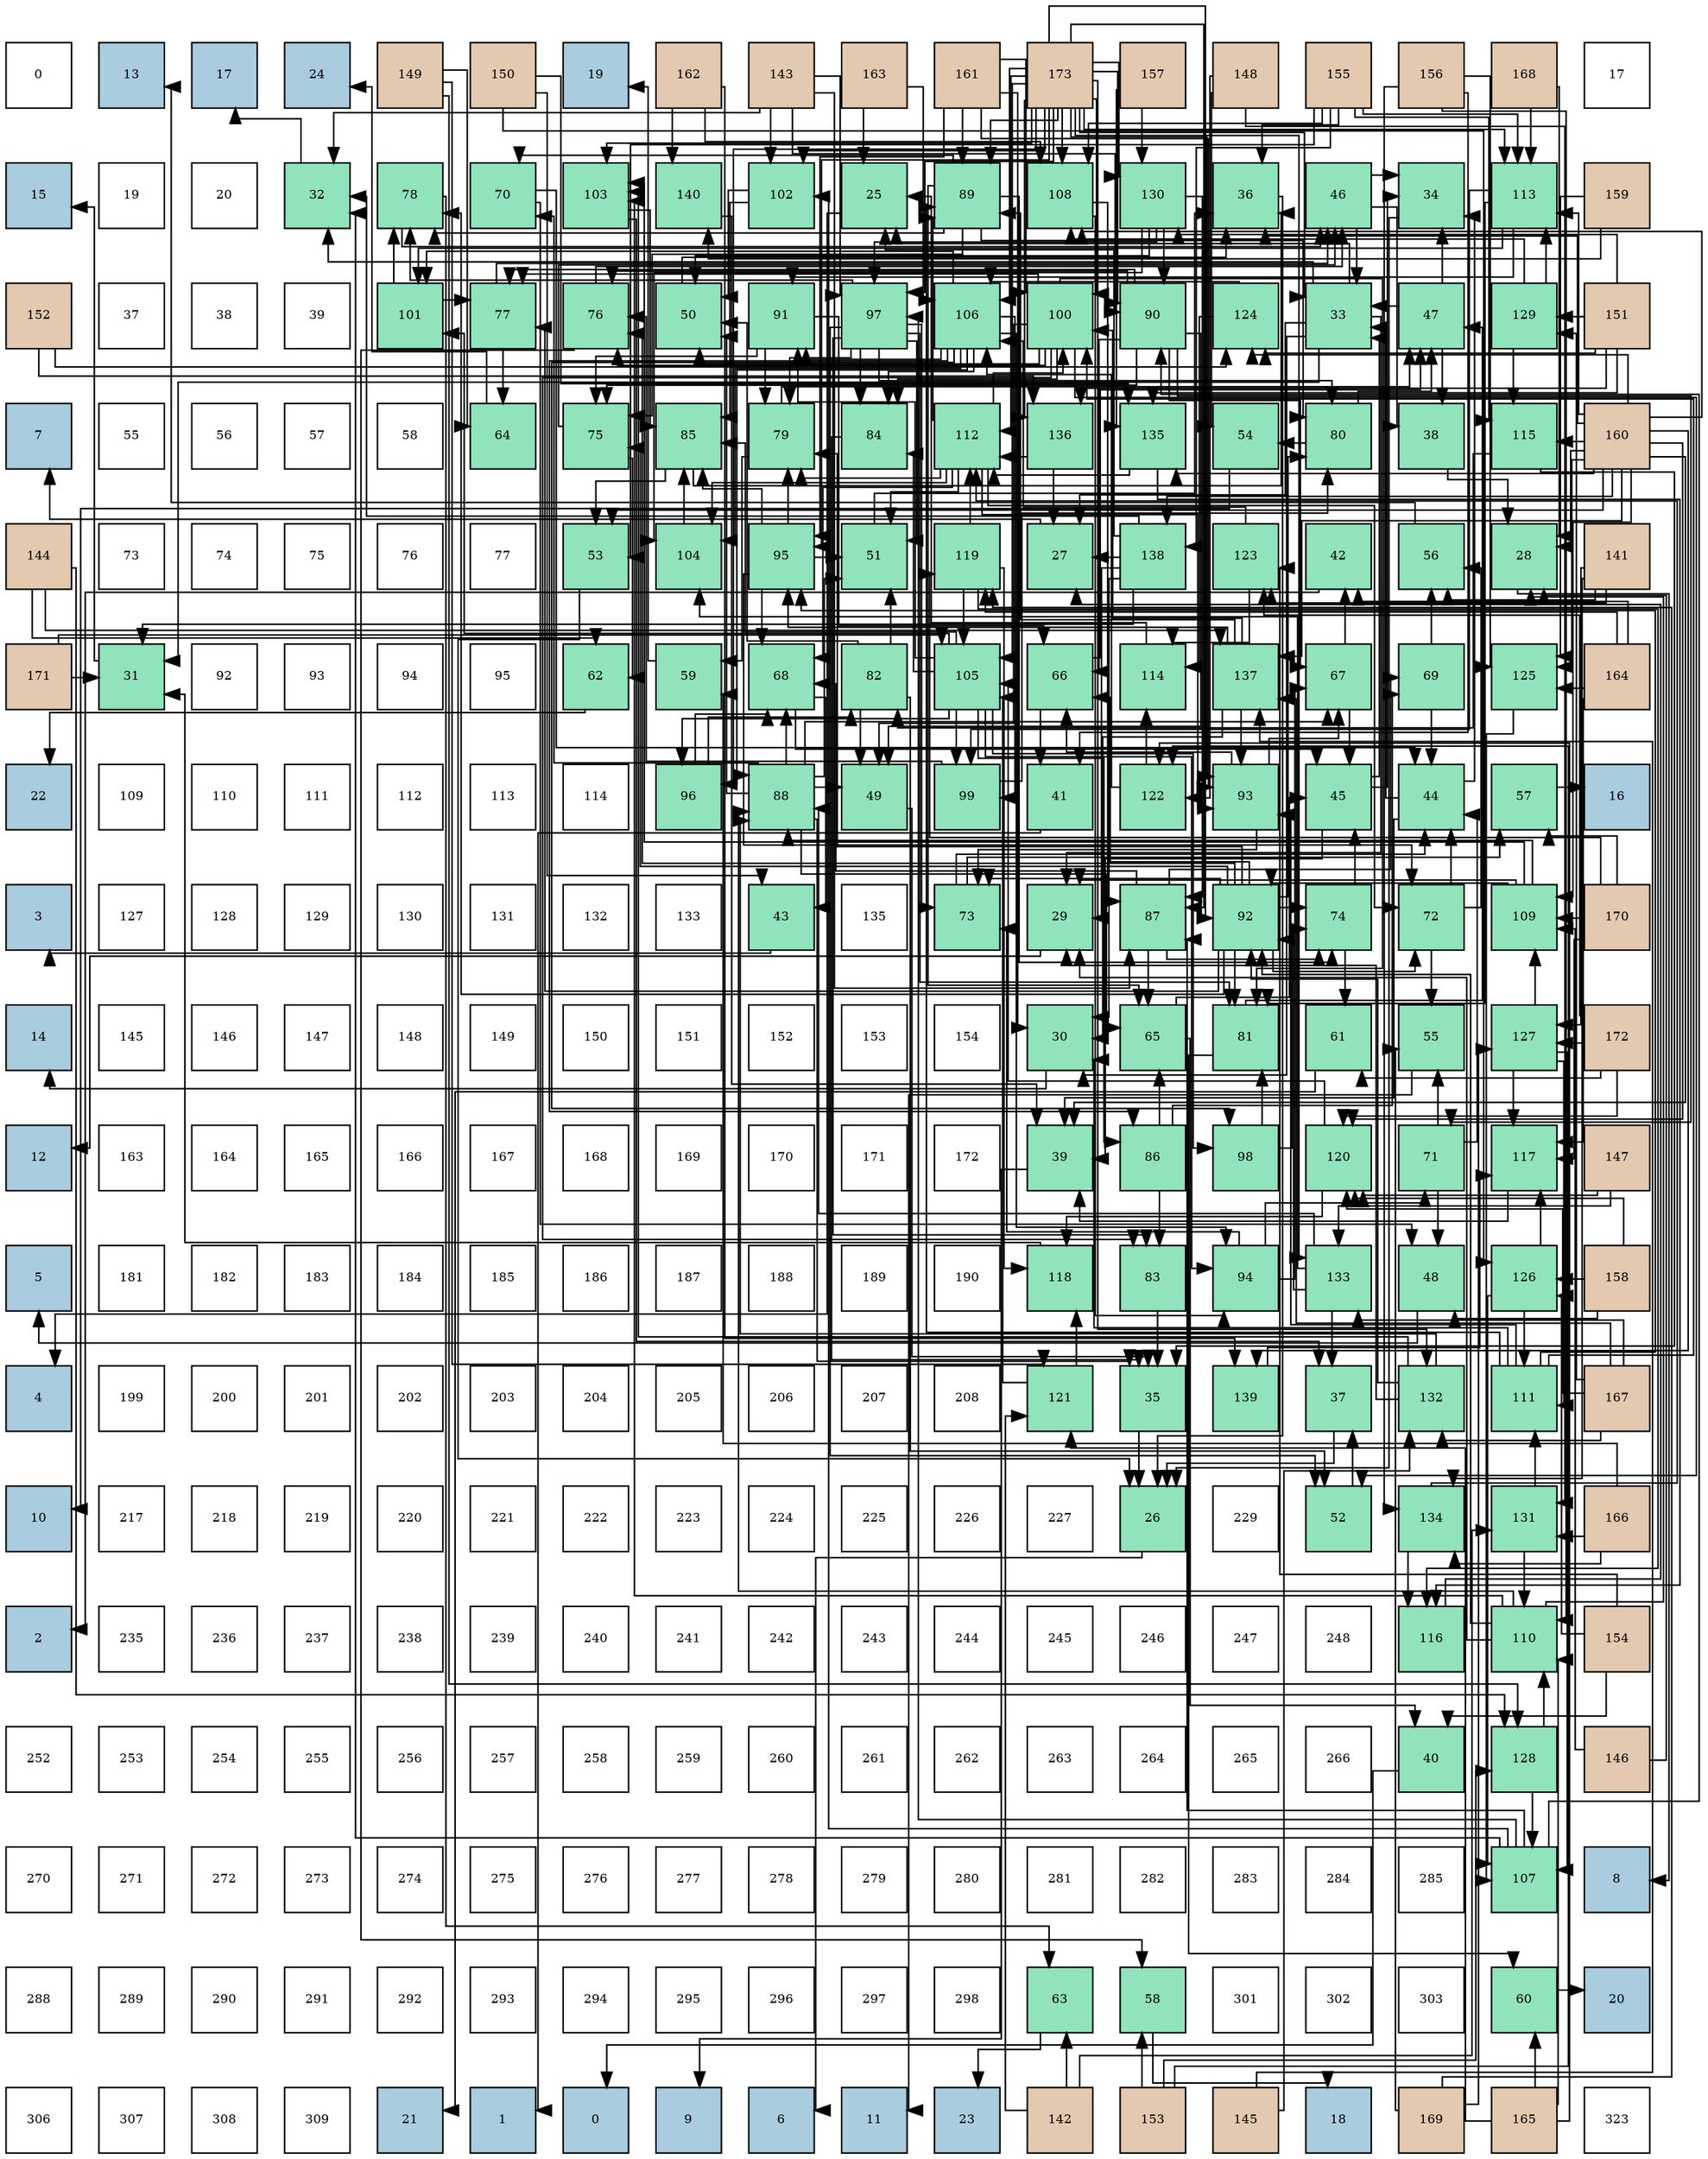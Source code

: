 digraph layout{
 rankdir=TB;
 splines=ortho;
 node [style=filled shape=square fixedsize=true width=0.6];
0[label="0", fontsize=8, fillcolor="#ffffff"];
1[label="13", fontsize=8, fillcolor="#a9ccde"];
2[label="17", fontsize=8, fillcolor="#a9ccde"];
3[label="24", fontsize=8, fillcolor="#a9ccde"];
4[label="149", fontsize=8, fillcolor="#e3c9af"];
5[label="150", fontsize=8, fillcolor="#e3c9af"];
6[label="19", fontsize=8, fillcolor="#a9ccde"];
7[label="162", fontsize=8, fillcolor="#e3c9af"];
8[label="143", fontsize=8, fillcolor="#e3c9af"];
9[label="163", fontsize=8, fillcolor="#e3c9af"];
10[label="161", fontsize=8, fillcolor="#e3c9af"];
11[label="173", fontsize=8, fillcolor="#e3c9af"];
12[label="157", fontsize=8, fillcolor="#e3c9af"];
13[label="148", fontsize=8, fillcolor="#e3c9af"];
14[label="155", fontsize=8, fillcolor="#e3c9af"];
15[label="156", fontsize=8, fillcolor="#e3c9af"];
16[label="168", fontsize=8, fillcolor="#e3c9af"];
17[label="17", fontsize=8, fillcolor="#ffffff"];
18[label="15", fontsize=8, fillcolor="#a9ccde"];
19[label="19", fontsize=8, fillcolor="#ffffff"];
20[label="20", fontsize=8, fillcolor="#ffffff"];
21[label="32", fontsize=8, fillcolor="#91e3bb"];
22[label="78", fontsize=8, fillcolor="#91e3bb"];
23[label="70", fontsize=8, fillcolor="#91e3bb"];
24[label="103", fontsize=8, fillcolor="#91e3bb"];
25[label="140", fontsize=8, fillcolor="#91e3bb"];
26[label="102", fontsize=8, fillcolor="#91e3bb"];
27[label="25", fontsize=8, fillcolor="#91e3bb"];
28[label="89", fontsize=8, fillcolor="#91e3bb"];
29[label="108", fontsize=8, fillcolor="#91e3bb"];
30[label="130", fontsize=8, fillcolor="#91e3bb"];
31[label="36", fontsize=8, fillcolor="#91e3bb"];
32[label="46", fontsize=8, fillcolor="#91e3bb"];
33[label="34", fontsize=8, fillcolor="#91e3bb"];
34[label="113", fontsize=8, fillcolor="#91e3bb"];
35[label="159", fontsize=8, fillcolor="#e3c9af"];
36[label="152", fontsize=8, fillcolor="#e3c9af"];
37[label="37", fontsize=8, fillcolor="#ffffff"];
38[label="38", fontsize=8, fillcolor="#ffffff"];
39[label="39", fontsize=8, fillcolor="#ffffff"];
40[label="101", fontsize=8, fillcolor="#91e3bb"];
41[label="77", fontsize=8, fillcolor="#91e3bb"];
42[label="76", fontsize=8, fillcolor="#91e3bb"];
43[label="50", fontsize=8, fillcolor="#91e3bb"];
44[label="91", fontsize=8, fillcolor="#91e3bb"];
45[label="97", fontsize=8, fillcolor="#91e3bb"];
46[label="106", fontsize=8, fillcolor="#91e3bb"];
47[label="100", fontsize=8, fillcolor="#91e3bb"];
48[label="90", fontsize=8, fillcolor="#91e3bb"];
49[label="124", fontsize=8, fillcolor="#91e3bb"];
50[label="33", fontsize=8, fillcolor="#91e3bb"];
51[label="47", fontsize=8, fillcolor="#91e3bb"];
52[label="129", fontsize=8, fillcolor="#91e3bb"];
53[label="151", fontsize=8, fillcolor="#e3c9af"];
54[label="7", fontsize=8, fillcolor="#a9ccde"];
55[label="55", fontsize=8, fillcolor="#ffffff"];
56[label="56", fontsize=8, fillcolor="#ffffff"];
57[label="57", fontsize=8, fillcolor="#ffffff"];
58[label="58", fontsize=8, fillcolor="#ffffff"];
59[label="64", fontsize=8, fillcolor="#91e3bb"];
60[label="75", fontsize=8, fillcolor="#91e3bb"];
61[label="85", fontsize=8, fillcolor="#91e3bb"];
62[label="79", fontsize=8, fillcolor="#91e3bb"];
63[label="84", fontsize=8, fillcolor="#91e3bb"];
64[label="112", fontsize=8, fillcolor="#91e3bb"];
65[label="136", fontsize=8, fillcolor="#91e3bb"];
66[label="135", fontsize=8, fillcolor="#91e3bb"];
67[label="54", fontsize=8, fillcolor="#91e3bb"];
68[label="80", fontsize=8, fillcolor="#91e3bb"];
69[label="38", fontsize=8, fillcolor="#91e3bb"];
70[label="115", fontsize=8, fillcolor="#91e3bb"];
71[label="160", fontsize=8, fillcolor="#e3c9af"];
72[label="144", fontsize=8, fillcolor="#e3c9af"];
73[label="73", fontsize=8, fillcolor="#ffffff"];
74[label="74", fontsize=8, fillcolor="#ffffff"];
75[label="75", fontsize=8, fillcolor="#ffffff"];
76[label="76", fontsize=8, fillcolor="#ffffff"];
77[label="77", fontsize=8, fillcolor="#ffffff"];
78[label="53", fontsize=8, fillcolor="#91e3bb"];
79[label="104", fontsize=8, fillcolor="#91e3bb"];
80[label="95", fontsize=8, fillcolor="#91e3bb"];
81[label="51", fontsize=8, fillcolor="#91e3bb"];
82[label="119", fontsize=8, fillcolor="#91e3bb"];
83[label="27", fontsize=8, fillcolor="#91e3bb"];
84[label="138", fontsize=8, fillcolor="#91e3bb"];
85[label="123", fontsize=8, fillcolor="#91e3bb"];
86[label="42", fontsize=8, fillcolor="#91e3bb"];
87[label="56", fontsize=8, fillcolor="#91e3bb"];
88[label="28", fontsize=8, fillcolor="#91e3bb"];
89[label="141", fontsize=8, fillcolor="#e3c9af"];
90[label="171", fontsize=8, fillcolor="#e3c9af"];
91[label="31", fontsize=8, fillcolor="#91e3bb"];
92[label="92", fontsize=8, fillcolor="#ffffff"];
93[label="93", fontsize=8, fillcolor="#ffffff"];
94[label="94", fontsize=8, fillcolor="#ffffff"];
95[label="95", fontsize=8, fillcolor="#ffffff"];
96[label="62", fontsize=8, fillcolor="#91e3bb"];
97[label="59", fontsize=8, fillcolor="#91e3bb"];
98[label="68", fontsize=8, fillcolor="#91e3bb"];
99[label="82", fontsize=8, fillcolor="#91e3bb"];
100[label="105", fontsize=8, fillcolor="#91e3bb"];
101[label="66", fontsize=8, fillcolor="#91e3bb"];
102[label="114", fontsize=8, fillcolor="#91e3bb"];
103[label="137", fontsize=8, fillcolor="#91e3bb"];
104[label="67", fontsize=8, fillcolor="#91e3bb"];
105[label="69", fontsize=8, fillcolor="#91e3bb"];
106[label="125", fontsize=8, fillcolor="#91e3bb"];
107[label="164", fontsize=8, fillcolor="#e3c9af"];
108[label="22", fontsize=8, fillcolor="#a9ccde"];
109[label="109", fontsize=8, fillcolor="#ffffff"];
110[label="110", fontsize=8, fillcolor="#ffffff"];
111[label="111", fontsize=8, fillcolor="#ffffff"];
112[label="112", fontsize=8, fillcolor="#ffffff"];
113[label="113", fontsize=8, fillcolor="#ffffff"];
114[label="114", fontsize=8, fillcolor="#ffffff"];
115[label="96", fontsize=8, fillcolor="#91e3bb"];
116[label="88", fontsize=8, fillcolor="#91e3bb"];
117[label="49", fontsize=8, fillcolor="#91e3bb"];
118[label="99", fontsize=8, fillcolor="#91e3bb"];
119[label="41", fontsize=8, fillcolor="#91e3bb"];
120[label="122", fontsize=8, fillcolor="#91e3bb"];
121[label="93", fontsize=8, fillcolor="#91e3bb"];
122[label="45", fontsize=8, fillcolor="#91e3bb"];
123[label="44", fontsize=8, fillcolor="#91e3bb"];
124[label="57", fontsize=8, fillcolor="#91e3bb"];
125[label="16", fontsize=8, fillcolor="#a9ccde"];
126[label="3", fontsize=8, fillcolor="#a9ccde"];
127[label="127", fontsize=8, fillcolor="#ffffff"];
128[label="128", fontsize=8, fillcolor="#ffffff"];
129[label="129", fontsize=8, fillcolor="#ffffff"];
130[label="130", fontsize=8, fillcolor="#ffffff"];
131[label="131", fontsize=8, fillcolor="#ffffff"];
132[label="132", fontsize=8, fillcolor="#ffffff"];
133[label="133", fontsize=8, fillcolor="#ffffff"];
134[label="43", fontsize=8, fillcolor="#91e3bb"];
135[label="135", fontsize=8, fillcolor="#ffffff"];
136[label="73", fontsize=8, fillcolor="#91e3bb"];
137[label="29", fontsize=8, fillcolor="#91e3bb"];
138[label="87", fontsize=8, fillcolor="#91e3bb"];
139[label="92", fontsize=8, fillcolor="#91e3bb"];
140[label="74", fontsize=8, fillcolor="#91e3bb"];
141[label="72", fontsize=8, fillcolor="#91e3bb"];
142[label="109", fontsize=8, fillcolor="#91e3bb"];
143[label="170", fontsize=8, fillcolor="#e3c9af"];
144[label="14", fontsize=8, fillcolor="#a9ccde"];
145[label="145", fontsize=8, fillcolor="#ffffff"];
146[label="146", fontsize=8, fillcolor="#ffffff"];
147[label="147", fontsize=8, fillcolor="#ffffff"];
148[label="148", fontsize=8, fillcolor="#ffffff"];
149[label="149", fontsize=8, fillcolor="#ffffff"];
150[label="150", fontsize=8, fillcolor="#ffffff"];
151[label="151", fontsize=8, fillcolor="#ffffff"];
152[label="152", fontsize=8, fillcolor="#ffffff"];
153[label="153", fontsize=8, fillcolor="#ffffff"];
154[label="154", fontsize=8, fillcolor="#ffffff"];
155[label="30", fontsize=8, fillcolor="#91e3bb"];
156[label="65", fontsize=8, fillcolor="#91e3bb"];
157[label="81", fontsize=8, fillcolor="#91e3bb"];
158[label="61", fontsize=8, fillcolor="#91e3bb"];
159[label="55", fontsize=8, fillcolor="#91e3bb"];
160[label="127", fontsize=8, fillcolor="#91e3bb"];
161[label="172", fontsize=8, fillcolor="#e3c9af"];
162[label="12", fontsize=8, fillcolor="#a9ccde"];
163[label="163", fontsize=8, fillcolor="#ffffff"];
164[label="164", fontsize=8, fillcolor="#ffffff"];
165[label="165", fontsize=8, fillcolor="#ffffff"];
166[label="166", fontsize=8, fillcolor="#ffffff"];
167[label="167", fontsize=8, fillcolor="#ffffff"];
168[label="168", fontsize=8, fillcolor="#ffffff"];
169[label="169", fontsize=8, fillcolor="#ffffff"];
170[label="170", fontsize=8, fillcolor="#ffffff"];
171[label="171", fontsize=8, fillcolor="#ffffff"];
172[label="172", fontsize=8, fillcolor="#ffffff"];
173[label="39", fontsize=8, fillcolor="#91e3bb"];
174[label="86", fontsize=8, fillcolor="#91e3bb"];
175[label="98", fontsize=8, fillcolor="#91e3bb"];
176[label="120", fontsize=8, fillcolor="#91e3bb"];
177[label="71", fontsize=8, fillcolor="#91e3bb"];
178[label="117", fontsize=8, fillcolor="#91e3bb"];
179[label="147", fontsize=8, fillcolor="#e3c9af"];
180[label="5", fontsize=8, fillcolor="#a9ccde"];
181[label="181", fontsize=8, fillcolor="#ffffff"];
182[label="182", fontsize=8, fillcolor="#ffffff"];
183[label="183", fontsize=8, fillcolor="#ffffff"];
184[label="184", fontsize=8, fillcolor="#ffffff"];
185[label="185", fontsize=8, fillcolor="#ffffff"];
186[label="186", fontsize=8, fillcolor="#ffffff"];
187[label="187", fontsize=8, fillcolor="#ffffff"];
188[label="188", fontsize=8, fillcolor="#ffffff"];
189[label="189", fontsize=8, fillcolor="#ffffff"];
190[label="190", fontsize=8, fillcolor="#ffffff"];
191[label="118", fontsize=8, fillcolor="#91e3bb"];
192[label="83", fontsize=8, fillcolor="#91e3bb"];
193[label="94", fontsize=8, fillcolor="#91e3bb"];
194[label="133", fontsize=8, fillcolor="#91e3bb"];
195[label="48", fontsize=8, fillcolor="#91e3bb"];
196[label="126", fontsize=8, fillcolor="#91e3bb"];
197[label="158", fontsize=8, fillcolor="#e3c9af"];
198[label="4", fontsize=8, fillcolor="#a9ccde"];
199[label="199", fontsize=8, fillcolor="#ffffff"];
200[label="200", fontsize=8, fillcolor="#ffffff"];
201[label="201", fontsize=8, fillcolor="#ffffff"];
202[label="202", fontsize=8, fillcolor="#ffffff"];
203[label="203", fontsize=8, fillcolor="#ffffff"];
204[label="204", fontsize=8, fillcolor="#ffffff"];
205[label="205", fontsize=8, fillcolor="#ffffff"];
206[label="206", fontsize=8, fillcolor="#ffffff"];
207[label="207", fontsize=8, fillcolor="#ffffff"];
208[label="208", fontsize=8, fillcolor="#ffffff"];
209[label="121", fontsize=8, fillcolor="#91e3bb"];
210[label="35", fontsize=8, fillcolor="#91e3bb"];
211[label="139", fontsize=8, fillcolor="#91e3bb"];
212[label="37", fontsize=8, fillcolor="#91e3bb"];
213[label="132", fontsize=8, fillcolor="#91e3bb"];
214[label="111", fontsize=8, fillcolor="#91e3bb"];
215[label="167", fontsize=8, fillcolor="#e3c9af"];
216[label="10", fontsize=8, fillcolor="#a9ccde"];
217[label="217", fontsize=8, fillcolor="#ffffff"];
218[label="218", fontsize=8, fillcolor="#ffffff"];
219[label="219", fontsize=8, fillcolor="#ffffff"];
220[label="220", fontsize=8, fillcolor="#ffffff"];
221[label="221", fontsize=8, fillcolor="#ffffff"];
222[label="222", fontsize=8, fillcolor="#ffffff"];
223[label="223", fontsize=8, fillcolor="#ffffff"];
224[label="224", fontsize=8, fillcolor="#ffffff"];
225[label="225", fontsize=8, fillcolor="#ffffff"];
226[label="226", fontsize=8, fillcolor="#ffffff"];
227[label="227", fontsize=8, fillcolor="#ffffff"];
228[label="26", fontsize=8, fillcolor="#91e3bb"];
229[label="229", fontsize=8, fillcolor="#ffffff"];
230[label="52", fontsize=8, fillcolor="#91e3bb"];
231[label="134", fontsize=8, fillcolor="#91e3bb"];
232[label="131", fontsize=8, fillcolor="#91e3bb"];
233[label="166", fontsize=8, fillcolor="#e3c9af"];
234[label="2", fontsize=8, fillcolor="#a9ccde"];
235[label="235", fontsize=8, fillcolor="#ffffff"];
236[label="236", fontsize=8, fillcolor="#ffffff"];
237[label="237", fontsize=8, fillcolor="#ffffff"];
238[label="238", fontsize=8, fillcolor="#ffffff"];
239[label="239", fontsize=8, fillcolor="#ffffff"];
240[label="240", fontsize=8, fillcolor="#ffffff"];
241[label="241", fontsize=8, fillcolor="#ffffff"];
242[label="242", fontsize=8, fillcolor="#ffffff"];
243[label="243", fontsize=8, fillcolor="#ffffff"];
244[label="244", fontsize=8, fillcolor="#ffffff"];
245[label="245", fontsize=8, fillcolor="#ffffff"];
246[label="246", fontsize=8, fillcolor="#ffffff"];
247[label="247", fontsize=8, fillcolor="#ffffff"];
248[label="248", fontsize=8, fillcolor="#ffffff"];
249[label="116", fontsize=8, fillcolor="#91e3bb"];
250[label="110", fontsize=8, fillcolor="#91e3bb"];
251[label="154", fontsize=8, fillcolor="#e3c9af"];
252[label="252", fontsize=8, fillcolor="#ffffff"];
253[label="253", fontsize=8, fillcolor="#ffffff"];
254[label="254", fontsize=8, fillcolor="#ffffff"];
255[label="255", fontsize=8, fillcolor="#ffffff"];
256[label="256", fontsize=8, fillcolor="#ffffff"];
257[label="257", fontsize=8, fillcolor="#ffffff"];
258[label="258", fontsize=8, fillcolor="#ffffff"];
259[label="259", fontsize=8, fillcolor="#ffffff"];
260[label="260", fontsize=8, fillcolor="#ffffff"];
261[label="261", fontsize=8, fillcolor="#ffffff"];
262[label="262", fontsize=8, fillcolor="#ffffff"];
263[label="263", fontsize=8, fillcolor="#ffffff"];
264[label="264", fontsize=8, fillcolor="#ffffff"];
265[label="265", fontsize=8, fillcolor="#ffffff"];
266[label="266", fontsize=8, fillcolor="#ffffff"];
267[label="40", fontsize=8, fillcolor="#91e3bb"];
268[label="128", fontsize=8, fillcolor="#91e3bb"];
269[label="146", fontsize=8, fillcolor="#e3c9af"];
270[label="270", fontsize=8, fillcolor="#ffffff"];
271[label="271", fontsize=8, fillcolor="#ffffff"];
272[label="272", fontsize=8, fillcolor="#ffffff"];
273[label="273", fontsize=8, fillcolor="#ffffff"];
274[label="274", fontsize=8, fillcolor="#ffffff"];
275[label="275", fontsize=8, fillcolor="#ffffff"];
276[label="276", fontsize=8, fillcolor="#ffffff"];
277[label="277", fontsize=8, fillcolor="#ffffff"];
278[label="278", fontsize=8, fillcolor="#ffffff"];
279[label="279", fontsize=8, fillcolor="#ffffff"];
280[label="280", fontsize=8, fillcolor="#ffffff"];
281[label="281", fontsize=8, fillcolor="#ffffff"];
282[label="282", fontsize=8, fillcolor="#ffffff"];
283[label="283", fontsize=8, fillcolor="#ffffff"];
284[label="284", fontsize=8, fillcolor="#ffffff"];
285[label="285", fontsize=8, fillcolor="#ffffff"];
286[label="107", fontsize=8, fillcolor="#91e3bb"];
287[label="8", fontsize=8, fillcolor="#a9ccde"];
288[label="288", fontsize=8, fillcolor="#ffffff"];
289[label="289", fontsize=8, fillcolor="#ffffff"];
290[label="290", fontsize=8, fillcolor="#ffffff"];
291[label="291", fontsize=8, fillcolor="#ffffff"];
292[label="292", fontsize=8, fillcolor="#ffffff"];
293[label="293", fontsize=8, fillcolor="#ffffff"];
294[label="294", fontsize=8, fillcolor="#ffffff"];
295[label="295", fontsize=8, fillcolor="#ffffff"];
296[label="296", fontsize=8, fillcolor="#ffffff"];
297[label="297", fontsize=8, fillcolor="#ffffff"];
298[label="298", fontsize=8, fillcolor="#ffffff"];
299[label="63", fontsize=8, fillcolor="#91e3bb"];
300[label="58", fontsize=8, fillcolor="#91e3bb"];
301[label="301", fontsize=8, fillcolor="#ffffff"];
302[label="302", fontsize=8, fillcolor="#ffffff"];
303[label="303", fontsize=8, fillcolor="#ffffff"];
304[label="60", fontsize=8, fillcolor="#91e3bb"];
305[label="20", fontsize=8, fillcolor="#a9ccde"];
306[label="306", fontsize=8, fillcolor="#ffffff"];
307[label="307", fontsize=8, fillcolor="#ffffff"];
308[label="308", fontsize=8, fillcolor="#ffffff"];
309[label="309", fontsize=8, fillcolor="#ffffff"];
310[label="21", fontsize=8, fillcolor="#a9ccde"];
311[label="1", fontsize=8, fillcolor="#a9ccde"];
312[label="0", fontsize=8, fillcolor="#a9ccde"];
313[label="9", fontsize=8, fillcolor="#a9ccde"];
314[label="6", fontsize=8, fillcolor="#a9ccde"];
315[label="11", fontsize=8, fillcolor="#a9ccde"];
316[label="23", fontsize=8, fillcolor="#a9ccde"];
317[label="142", fontsize=8, fillcolor="#e3c9af"];
318[label="153", fontsize=8, fillcolor="#e3c9af"];
319[label="145", fontsize=8, fillcolor="#e3c9af"];
320[label="18", fontsize=8, fillcolor="#a9ccde"];
321[label="169", fontsize=8, fillcolor="#e3c9af"];
322[label="165", fontsize=8, fillcolor="#e3c9af"];
323[label="323", fontsize=8, fillcolor="#ffffff"];
edge [constraint=false, style=vis];27 -> 198;
228 -> 314;
83 -> 54;
88 -> 287;
137 -> 162;
155 -> 144;
91 -> 18;
21 -> 2;
50 -> 27;
50 -> 83;
50 -> 137;
50 -> 155;
50 -> 91;
50 -> 21;
33 -> 228;
210 -> 228;
31 -> 228;
212 -> 228;
69 -> 88;
173 -> 313;
267 -> 312;
119 -> 311;
86 -> 234;
134 -> 126;
123 -> 50;
123 -> 33;
123 -> 173;
122 -> 50;
122 -> 33;
122 -> 173;
32 -> 50;
32 -> 33;
32 -> 69;
51 -> 50;
51 -> 33;
51 -> 69;
195 -> 180;
117 -> 210;
43 -> 31;
81 -> 31;
230 -> 212;
78 -> 228;
67 -> 216;
159 -> 315;
87 -> 1;
124 -> 125;
300 -> 320;
97 -> 6;
304 -> 305;
158 -> 310;
96 -> 108;
299 -> 316;
59 -> 3;
156 -> 267;
156 -> 122;
101 -> 119;
101 -> 51;
104 -> 86;
104 -> 122;
98 -> 134;
98 -> 122;
105 -> 123;
105 -> 87;
23 -> 123;
23 -> 195;
177 -> 123;
177 -> 195;
177 -> 159;
141 -> 123;
141 -> 159;
141 -> 87;
136 -> 123;
136 -> 124;
140 -> 122;
140 -> 158;
60 -> 32;
60 -> 96;
42 -> 32;
42 -> 300;
41 -> 32;
41 -> 59;
22 -> 32;
22 -> 299;
62 -> 51;
62 -> 97;
68 -> 51;
68 -> 67;
157 -> 51;
157 -> 304;
99 -> 117;
99 -> 43;
99 -> 81;
99 -> 230;
192 -> 210;
63 -> 210;
61 -> 31;
61 -> 78;
174 -> 156;
174 -> 105;
174 -> 192;
138 -> 156;
138 -> 98;
138 -> 105;
138 -> 140;
116 -> 210;
116 -> 117;
116 -> 43;
116 -> 81;
116 -> 156;
116 -> 104;
116 -> 98;
116 -> 23;
28 -> 156;
28 -> 23;
28 -> 140;
28 -> 60;
28 -> 22;
28 -> 68;
48 -> 117;
48 -> 101;
48 -> 104;
48 -> 177;
48 -> 60;
48 -> 42;
48 -> 41;
44 -> 101;
44 -> 60;
44 -> 62;
139 -> 101;
139 -> 141;
139 -> 136;
139 -> 140;
139 -> 60;
139 -> 42;
139 -> 41;
139 -> 22;
139 -> 62;
139 -> 68;
139 -> 157;
121 -> 101;
121 -> 104;
121 -> 136;
193 -> 104;
193 -> 177;
193 -> 136;
80 -> 81;
80 -> 98;
80 -> 141;
80 -> 62;
80 -> 61;
115 -> 98;
115 -> 99;
45 -> 81;
45 -> 230;
45 -> 136;
45 -> 22;
45 -> 62;
45 -> 68;
45 -> 157;
45 -> 192;
45 -> 63;
175 -> 140;
175 -> 157;
118 -> 42;
118 -> 68;
47 -> 117;
47 -> 43;
47 -> 230;
47 -> 42;
47 -> 41;
47 -> 157;
47 -> 192;
47 -> 63;
40 -> 41;
40 -> 22;
26 -> 43;
26 -> 61;
24 -> 212;
24 -> 61;
79 -> 61;
100 -> 63;
100 -> 61;
100 -> 174;
100 -> 44;
100 -> 193;
100 -> 115;
100 -> 175;
100 -> 118;
100 -> 40;
46 -> 63;
46 -> 174;
46 -> 44;
46 -> 193;
46 -> 115;
46 -> 175;
46 -> 118;
46 -> 40;
46 -> 79;
286 -> 21;
286 -> 138;
286 -> 48;
286 -> 45;
286 -> 26;
29 -> 138;
29 -> 193;
142 -> 137;
142 -> 116;
142 -> 139;
142 -> 24;
250 -> 88;
250 -> 137;
250 -> 116;
250 -> 139;
250 -> 24;
214 -> 155;
214 -> 28;
214 -> 121;
214 -> 80;
214 -> 47;
64 -> 81;
64 -> 98;
64 -> 141;
64 -> 62;
64 -> 28;
64 -> 121;
64 -> 47;
64 -> 79;
34 -> 157;
34 -> 44;
34 -> 118;
34 -> 40;
102 -> 27;
70 -> 210;
70 -> 99;
249 -> 83;
178 -> 173;
191 -> 91;
82 -> 100;
82 -> 64;
82 -> 249;
82 -> 191;
176 -> 100;
176 -> 191;
209 -> 100;
209 -> 191;
120 -> 46;
120 -> 102;
85 -> 46;
85 -> 102;
49 -> 46;
49 -> 102;
106 -> 286;
196 -> 286;
196 -> 214;
196 -> 178;
160 -> 286;
160 -> 142;
160 -> 214;
160 -> 178;
268 -> 286;
268 -> 250;
52 -> 29;
52 -> 34;
52 -> 70;
30 -> 43;
30 -> 138;
30 -> 48;
30 -> 45;
30 -> 79;
232 -> 250;
232 -> 214;
213 -> 137;
213 -> 116;
213 -> 139;
213 -> 24;
194 -> 212;
194 -> 116;
194 -> 139;
194 -> 79;
231 -> 64;
231 -> 249;
66 -> 64;
66 -> 249;
65 -> 83;
65 -> 64;
103 -> 155;
103 -> 28;
103 -> 121;
103 -> 80;
103 -> 47;
84 -> 27;
84 -> 83;
84 -> 137;
84 -> 155;
84 -> 91;
84 -> 21;
211 -> 178;
25 -> 173;
89 -> 87;
89 -> 85;
89 -> 160;
89 -> 231;
317 -> 299;
317 -> 209;
317 -> 232;
8 -> 21;
8 -> 138;
8 -> 48;
8 -> 45;
8 -> 26;
72 -> 96;
72 -> 268;
72 -> 103;
319 -> 213;
319 -> 103;
269 -> 88;
269 -> 142;
179 -> 176;
179 -> 194;
13 -> 67;
13 -> 120;
13 -> 232;
4 -> 59;
4 -> 209;
4 -> 268;
5 -> 134;
5 -> 196;
5 -> 66;
53 -> 49;
53 -> 52;
53 -> 30;
53 -> 66;
53 -> 65;
36 -> 49;
36 -> 65;
318 -> 300;
318 -> 120;
318 -> 268;
251 -> 267;
251 -> 85;
251 -> 196;
14 -> 31;
14 -> 78;
14 -> 29;
14 -> 34;
14 -> 70;
14 -> 84;
15 -> 119;
15 -> 250;
15 -> 106;
15 -> 231;
12 -> 30;
12 -> 66;
197 -> 195;
197 -> 176;
197 -> 196;
35 -> 106;
35 -> 25;
71 -> 88;
71 -> 31;
71 -> 173;
71 -> 78;
71 -> 29;
71 -> 142;
71 -> 34;
71 -> 70;
71 -> 176;
71 -> 49;
71 -> 106;
71 -> 66;
71 -> 103;
71 -> 84;
71 -> 211;
10 -> 155;
10 -> 28;
10 -> 121;
10 -> 80;
10 -> 47;
7 -> 29;
7 -> 211;
7 -> 25;
9 -> 27;
9 -> 46;
107 -> 86;
107 -> 178;
107 -> 82;
107 -> 106;
322 -> 304;
322 -> 250;
322 -> 209;
322 -> 120;
233 -> 97;
233 -> 232;
233 -> 231;
215 -> 176;
215 -> 52;
215 -> 213;
215 -> 194;
215 -> 103;
16 -> 88;
16 -> 34;
321 -> 159;
321 -> 82;
321 -> 160;
143 -> 124;
143 -> 142;
143 -> 178;
143 -> 82;
90 -> 91;
90 -> 100;
161 -> 158;
161 -> 176;
161 -> 85;
161 -> 160;
11 -> 50;
11 -> 138;
11 -> 116;
11 -> 28;
11 -> 48;
11 -> 139;
11 -> 121;
11 -> 80;
11 -> 45;
11 -> 47;
11 -> 26;
11 -> 24;
11 -> 100;
11 -> 46;
11 -> 29;
11 -> 64;
11 -> 34;
11 -> 30;
11 -> 213;
11 -> 194;
11 -> 65;
edge [constraint=true, style=invis];
0 -> 18 -> 36 -> 54 -> 72 -> 90 -> 108 -> 126 -> 144 -> 162 -> 180 -> 198 -> 216 -> 234 -> 252 -> 270 -> 288 -> 306;
1 -> 19 -> 37 -> 55 -> 73 -> 91 -> 109 -> 127 -> 145 -> 163 -> 181 -> 199 -> 217 -> 235 -> 253 -> 271 -> 289 -> 307;
2 -> 20 -> 38 -> 56 -> 74 -> 92 -> 110 -> 128 -> 146 -> 164 -> 182 -> 200 -> 218 -> 236 -> 254 -> 272 -> 290 -> 308;
3 -> 21 -> 39 -> 57 -> 75 -> 93 -> 111 -> 129 -> 147 -> 165 -> 183 -> 201 -> 219 -> 237 -> 255 -> 273 -> 291 -> 309;
4 -> 22 -> 40 -> 58 -> 76 -> 94 -> 112 -> 130 -> 148 -> 166 -> 184 -> 202 -> 220 -> 238 -> 256 -> 274 -> 292 -> 310;
5 -> 23 -> 41 -> 59 -> 77 -> 95 -> 113 -> 131 -> 149 -> 167 -> 185 -> 203 -> 221 -> 239 -> 257 -> 275 -> 293 -> 311;
6 -> 24 -> 42 -> 60 -> 78 -> 96 -> 114 -> 132 -> 150 -> 168 -> 186 -> 204 -> 222 -> 240 -> 258 -> 276 -> 294 -> 312;
7 -> 25 -> 43 -> 61 -> 79 -> 97 -> 115 -> 133 -> 151 -> 169 -> 187 -> 205 -> 223 -> 241 -> 259 -> 277 -> 295 -> 313;
8 -> 26 -> 44 -> 62 -> 80 -> 98 -> 116 -> 134 -> 152 -> 170 -> 188 -> 206 -> 224 -> 242 -> 260 -> 278 -> 296 -> 314;
9 -> 27 -> 45 -> 63 -> 81 -> 99 -> 117 -> 135 -> 153 -> 171 -> 189 -> 207 -> 225 -> 243 -> 261 -> 279 -> 297 -> 315;
10 -> 28 -> 46 -> 64 -> 82 -> 100 -> 118 -> 136 -> 154 -> 172 -> 190 -> 208 -> 226 -> 244 -> 262 -> 280 -> 298 -> 316;
11 -> 29 -> 47 -> 65 -> 83 -> 101 -> 119 -> 137 -> 155 -> 173 -> 191 -> 209 -> 227 -> 245 -> 263 -> 281 -> 299 -> 317;
12 -> 30 -> 48 -> 66 -> 84 -> 102 -> 120 -> 138 -> 156 -> 174 -> 192 -> 210 -> 228 -> 246 -> 264 -> 282 -> 300 -> 318;
13 -> 31 -> 49 -> 67 -> 85 -> 103 -> 121 -> 139 -> 157 -> 175 -> 193 -> 211 -> 229 -> 247 -> 265 -> 283 -> 301 -> 319;
14 -> 32 -> 50 -> 68 -> 86 -> 104 -> 122 -> 140 -> 158 -> 176 -> 194 -> 212 -> 230 -> 248 -> 266 -> 284 -> 302 -> 320;
15 -> 33 -> 51 -> 69 -> 87 -> 105 -> 123 -> 141 -> 159 -> 177 -> 195 -> 213 -> 231 -> 249 -> 267 -> 285 -> 303 -> 321;
16 -> 34 -> 52 -> 70 -> 88 -> 106 -> 124 -> 142 -> 160 -> 178 -> 196 -> 214 -> 232 -> 250 -> 268 -> 286 -> 304 -> 322;
17 -> 35 -> 53 -> 71 -> 89 -> 107 -> 125 -> 143 -> 161 -> 179 -> 197 -> 215 -> 233 -> 251 -> 269 -> 287 -> 305 -> 323;
rank = same {0 -> 1 -> 2 -> 3 -> 4 -> 5 -> 6 -> 7 -> 8 -> 9 -> 10 -> 11 -> 12 -> 13 -> 14 -> 15 -> 16 -> 17};
rank = same {18 -> 19 -> 20 -> 21 -> 22 -> 23 -> 24 -> 25 -> 26 -> 27 -> 28 -> 29 -> 30 -> 31 -> 32 -> 33 -> 34 -> 35};
rank = same {36 -> 37 -> 38 -> 39 -> 40 -> 41 -> 42 -> 43 -> 44 -> 45 -> 46 -> 47 -> 48 -> 49 -> 50 -> 51 -> 52 -> 53};
rank = same {54 -> 55 -> 56 -> 57 -> 58 -> 59 -> 60 -> 61 -> 62 -> 63 -> 64 -> 65 -> 66 -> 67 -> 68 -> 69 -> 70 -> 71};
rank = same {72 -> 73 -> 74 -> 75 -> 76 -> 77 -> 78 -> 79 -> 80 -> 81 -> 82 -> 83 -> 84 -> 85 -> 86 -> 87 -> 88 -> 89};
rank = same {90 -> 91 -> 92 -> 93 -> 94 -> 95 -> 96 -> 97 -> 98 -> 99 -> 100 -> 101 -> 102 -> 103 -> 104 -> 105 -> 106 -> 107};
rank = same {108 -> 109 -> 110 -> 111 -> 112 -> 113 -> 114 -> 115 -> 116 -> 117 -> 118 -> 119 -> 120 -> 121 -> 122 -> 123 -> 124 -> 125};
rank = same {126 -> 127 -> 128 -> 129 -> 130 -> 131 -> 132 -> 133 -> 134 -> 135 -> 136 -> 137 -> 138 -> 139 -> 140 -> 141 -> 142 -> 143};
rank = same {144 -> 145 -> 146 -> 147 -> 148 -> 149 -> 150 -> 151 -> 152 -> 153 -> 154 -> 155 -> 156 -> 157 -> 158 -> 159 -> 160 -> 161};
rank = same {162 -> 163 -> 164 -> 165 -> 166 -> 167 -> 168 -> 169 -> 170 -> 171 -> 172 -> 173 -> 174 -> 175 -> 176 -> 177 -> 178 -> 179};
rank = same {180 -> 181 -> 182 -> 183 -> 184 -> 185 -> 186 -> 187 -> 188 -> 189 -> 190 -> 191 -> 192 -> 193 -> 194 -> 195 -> 196 -> 197};
rank = same {198 -> 199 -> 200 -> 201 -> 202 -> 203 -> 204 -> 205 -> 206 -> 207 -> 208 -> 209 -> 210 -> 211 -> 212 -> 213 -> 214 -> 215};
rank = same {216 -> 217 -> 218 -> 219 -> 220 -> 221 -> 222 -> 223 -> 224 -> 225 -> 226 -> 227 -> 228 -> 229 -> 230 -> 231 -> 232 -> 233};
rank = same {234 -> 235 -> 236 -> 237 -> 238 -> 239 -> 240 -> 241 -> 242 -> 243 -> 244 -> 245 -> 246 -> 247 -> 248 -> 249 -> 250 -> 251};
rank = same {252 -> 253 -> 254 -> 255 -> 256 -> 257 -> 258 -> 259 -> 260 -> 261 -> 262 -> 263 -> 264 -> 265 -> 266 -> 267 -> 268 -> 269};
rank = same {270 -> 271 -> 272 -> 273 -> 274 -> 275 -> 276 -> 277 -> 278 -> 279 -> 280 -> 281 -> 282 -> 283 -> 284 -> 285 -> 286 -> 287};
rank = same {288 -> 289 -> 290 -> 291 -> 292 -> 293 -> 294 -> 295 -> 296 -> 297 -> 298 -> 299 -> 300 -> 301 -> 302 -> 303 -> 304 -> 305};
rank = same {306 -> 307 -> 308 -> 309 -> 310 -> 311 -> 312 -> 313 -> 314 -> 315 -> 316 -> 317 -> 318 -> 319 -> 320 -> 321 -> 322 -> 323};
}